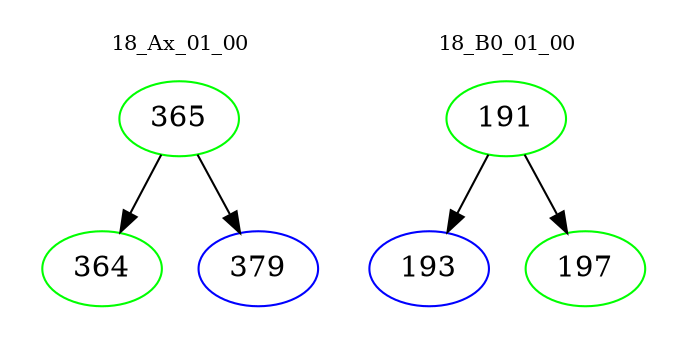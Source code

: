 digraph{
subgraph cluster_0 {
color = white
label = "18_Ax_01_00";
fontsize=10;
T0_365 [label="365", color="green"]
T0_365 -> T0_364 [color="black"]
T0_364 [label="364", color="green"]
T0_365 -> T0_379 [color="black"]
T0_379 [label="379", color="blue"]
}
subgraph cluster_1 {
color = white
label = "18_B0_01_00";
fontsize=10;
T1_191 [label="191", color="green"]
T1_191 -> T1_193 [color="black"]
T1_193 [label="193", color="blue"]
T1_191 -> T1_197 [color="black"]
T1_197 [label="197", color="green"]
}
}

